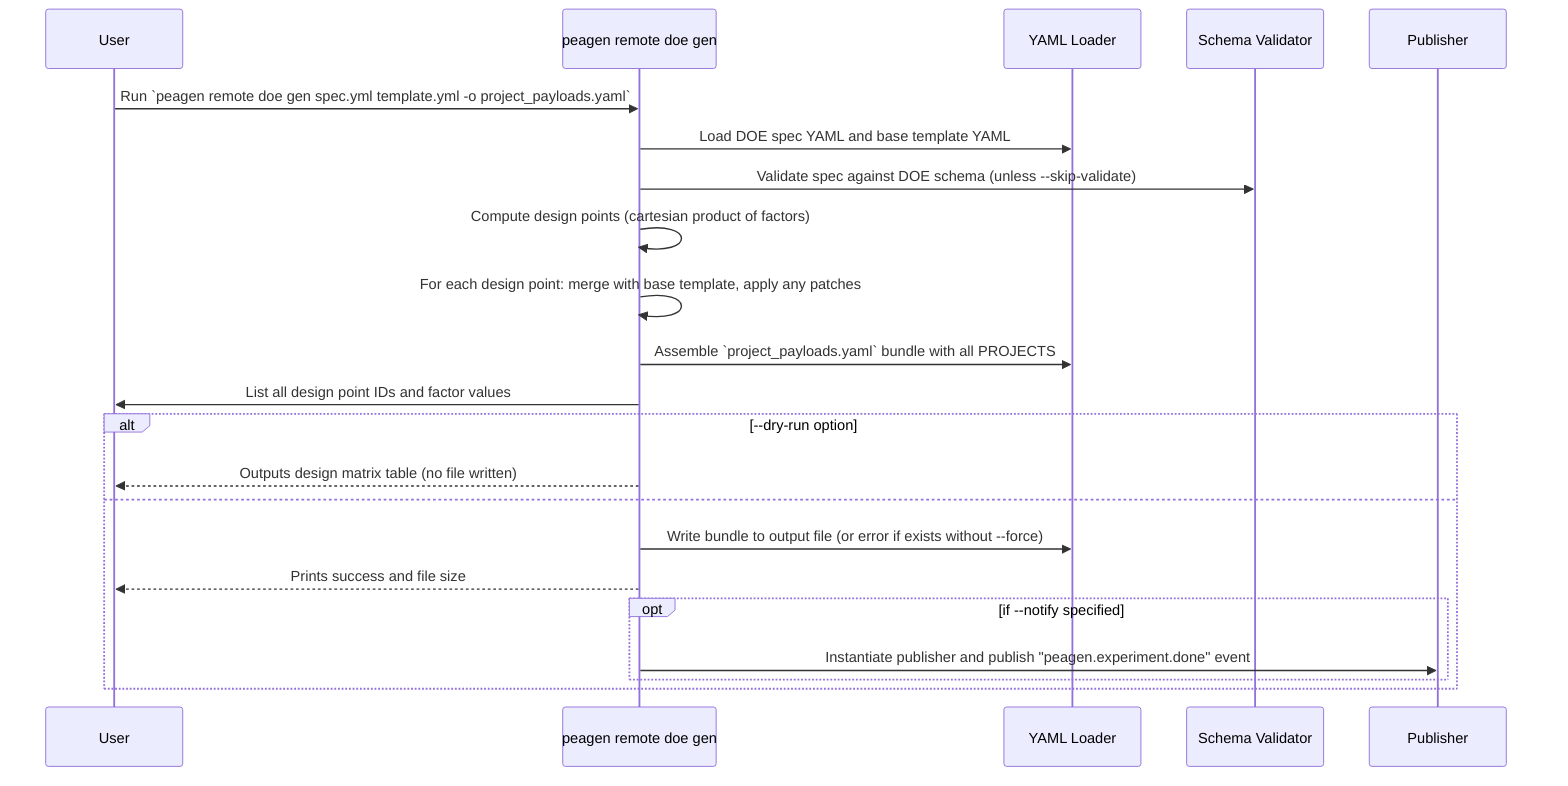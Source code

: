 sequenceDiagram
    participant User
    participant CLI as peagen remote doe gen
    participant YAML as YAML Loader
    participant Schema as Schema Validator
    participant Publisher
    User ->> CLI: Run `peagen remote doe gen spec.yml template.yml -o project_payloads.yaml`
    CLI ->> YAML: Load DOE spec YAML and base template YAML
    CLI ->> Schema: Validate spec against DOE schema (unless --skip-validate)
    CLI ->> CLI: Compute design points (cartesian product of factors)
    CLI ->> CLI: For each design point: merge with base template, apply any patches
    CLI ->> YAML: Assemble `project_payloads.yaml` bundle with all PROJECTS
    CLI ->> User: List all design point IDs and factor values
    alt --dry-run option
        CLI -->> User: Outputs design matrix table (no file written)
    else 
        CLI ->> YAML: Write bundle to output file (or error if exists without --force)
        CLI -->> User: Prints success and file size
        opt if --notify specified
            CLI ->> Publisher: Instantiate publisher and publish "peagen.experiment.done" event
        end
    end